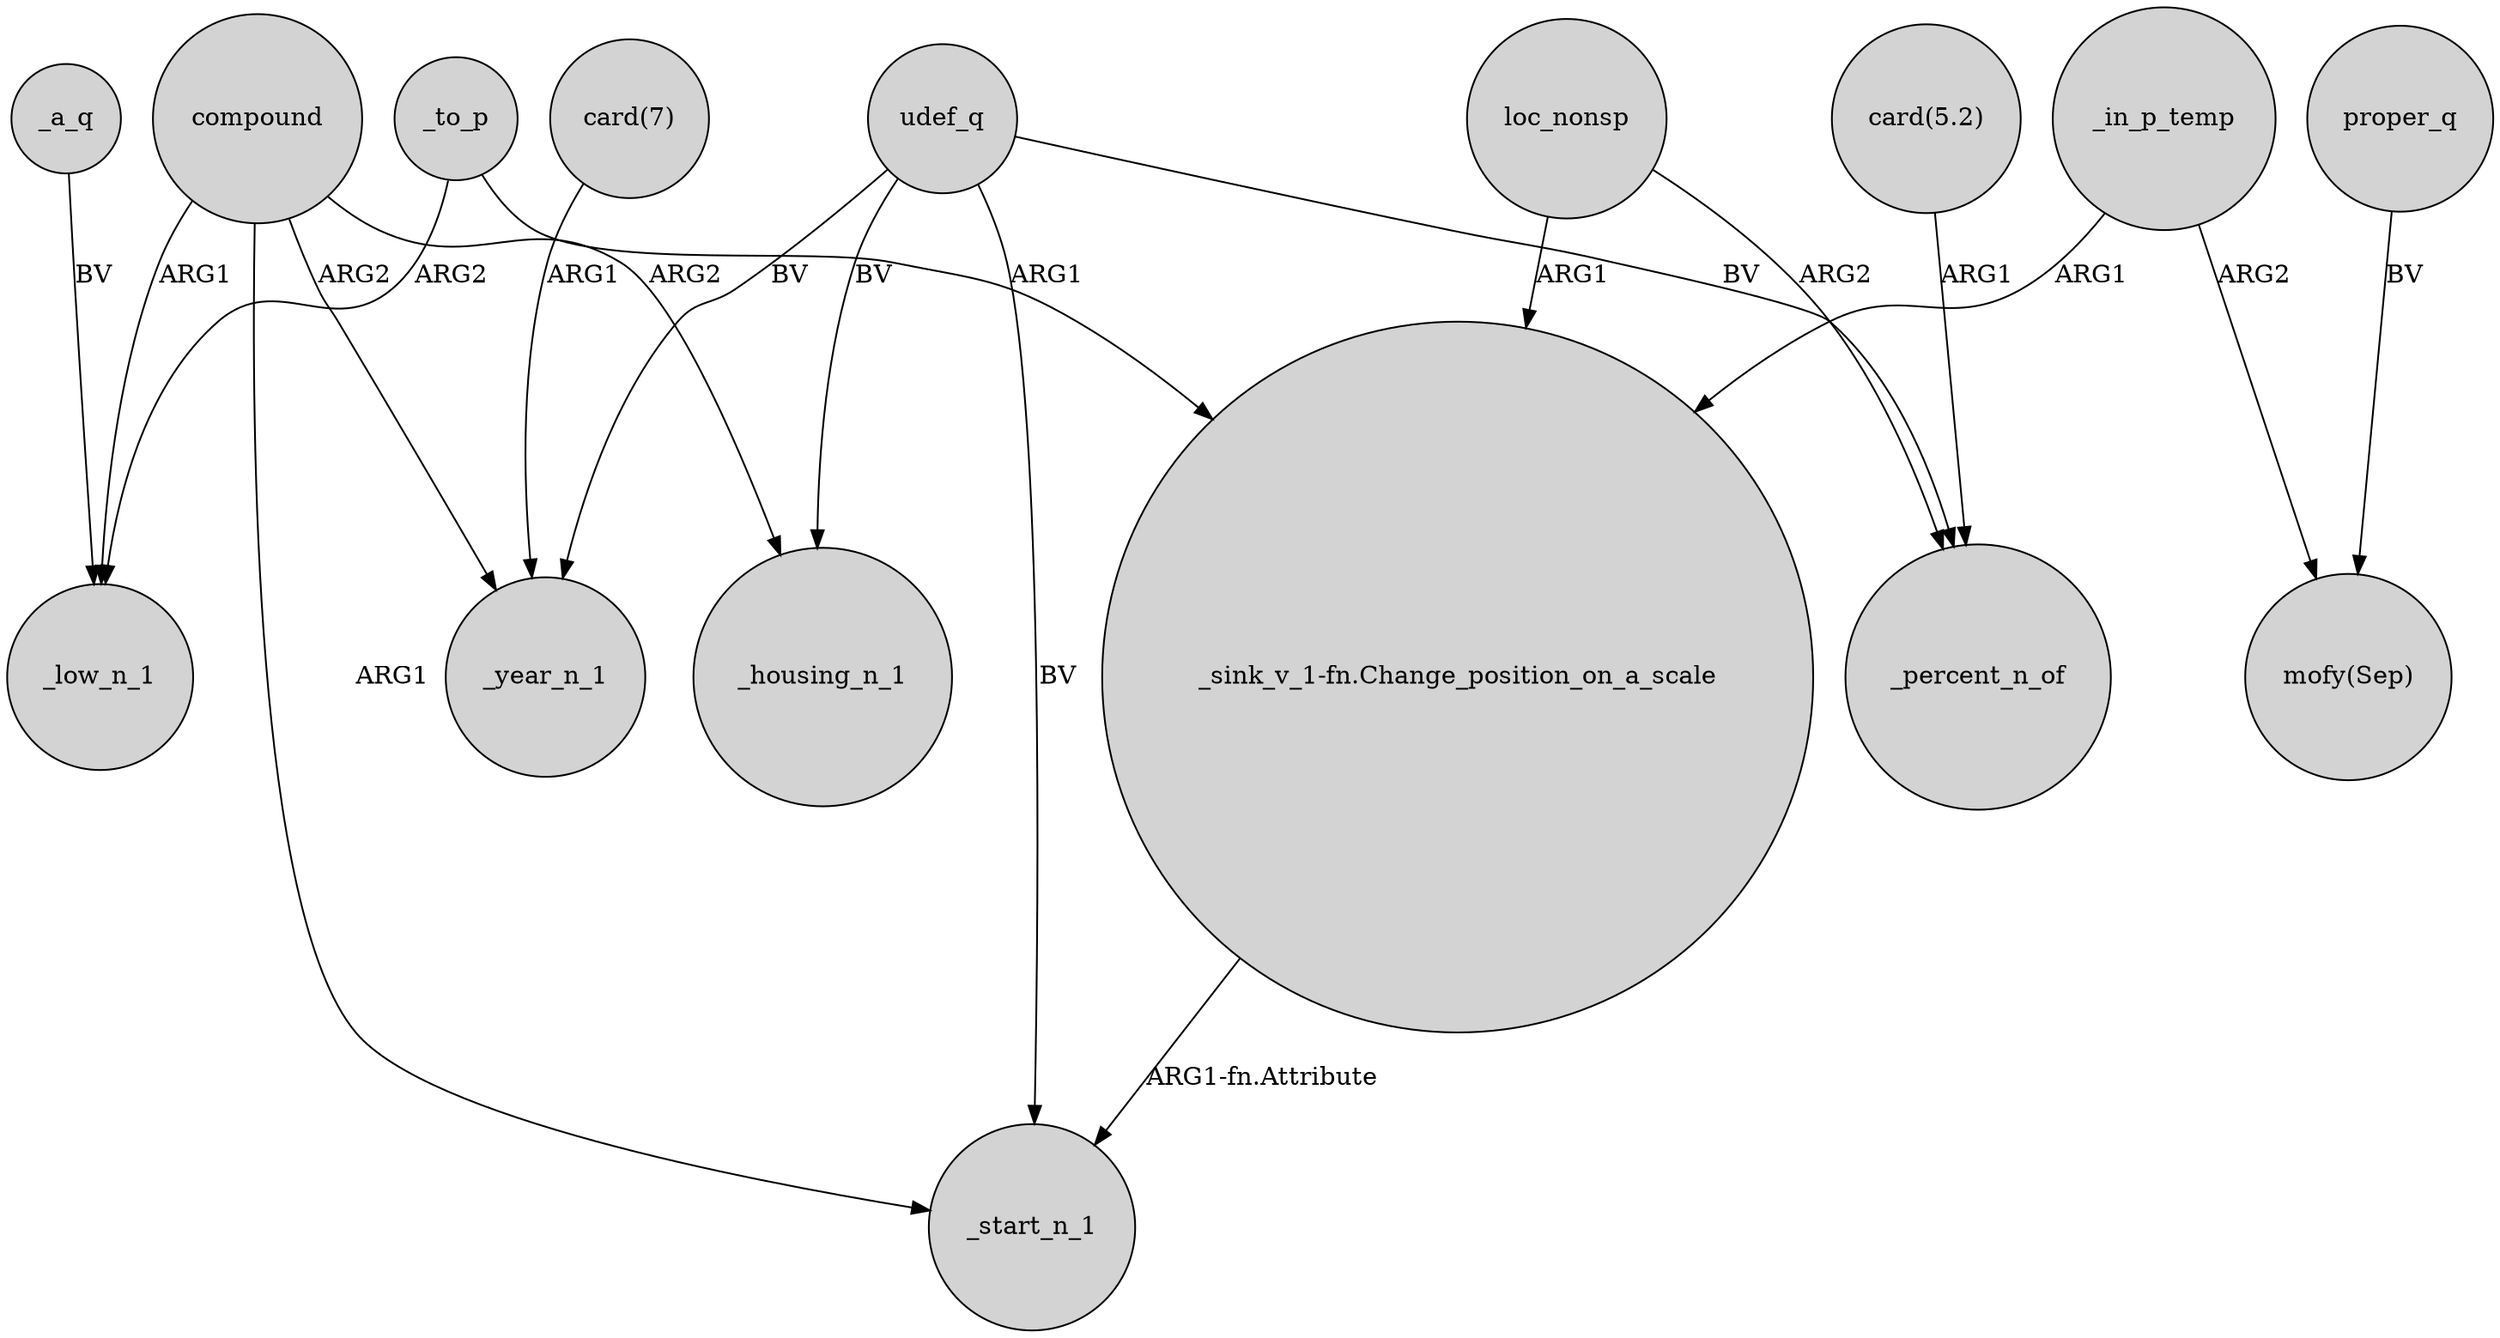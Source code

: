 digraph {
	node [shape=circle style=filled]
	_to_p -> _low_n_1 [label=ARG2]
	udef_q -> _start_n_1 [label=BV]
	loc_nonsp -> "_sink_v_1-fn.Change_position_on_a_scale" [label=ARG1]
	compound -> _housing_n_1 [label=ARG2]
	compound -> _start_n_1 [label=ARG1]
	compound -> _year_n_1 [label=ARG2]
	udef_q -> _percent_n_of [label=BV]
	_in_p_temp -> "_sink_v_1-fn.Change_position_on_a_scale" [label=ARG1]
	"card(5.2)" -> _percent_n_of [label=ARG1]
	"_sink_v_1-fn.Change_position_on_a_scale" -> _start_n_1 [label="ARG1-fn.Attribute"]
	_to_p -> "_sink_v_1-fn.Change_position_on_a_scale" [label=ARG1]
	proper_q -> "mofy(Sep)" [label=BV]
	udef_q -> _year_n_1 [label=BV]
	compound -> _low_n_1 [label=ARG1]
	"card(7)" -> _year_n_1 [label=ARG1]
	udef_q -> _housing_n_1 [label=BV]
	_a_q -> _low_n_1 [label=BV]
	_in_p_temp -> "mofy(Sep)" [label=ARG2]
	loc_nonsp -> _percent_n_of [label=ARG2]
}
